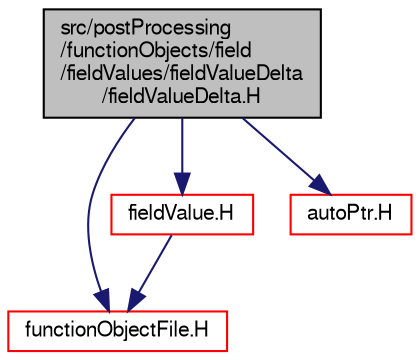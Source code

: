 digraph "src/postProcessing/functionObjects/field/fieldValues/fieldValueDelta/fieldValueDelta.H"
{
  bgcolor="transparent";
  edge [fontname="FreeSans",fontsize="10",labelfontname="FreeSans",labelfontsize="10"];
  node [fontname="FreeSans",fontsize="10",shape=record];
  Node0 [label="src/postProcessing\l/functionObjects/field\l/fieldValues/fieldValueDelta\l/fieldValueDelta.H",height=0.2,width=0.4,color="black", fillcolor="grey75", style="filled", fontcolor="black"];
  Node0 -> Node1 [color="midnightblue",fontsize="10",style="solid",fontname="FreeSans"];
  Node1 [label="functionObjectFile.H",height=0.2,width=0.4,color="red",URL="$a08954.html"];
  Node0 -> Node89 [color="midnightblue",fontsize="10",style="solid",fontname="FreeSans"];
  Node89 [label="fieldValue.H",height=0.2,width=0.4,color="red",URL="$a13313.html"];
  Node89 -> Node1 [color="midnightblue",fontsize="10",style="solid",fontname="FreeSans"];
  Node0 -> Node52 [color="midnightblue",fontsize="10",style="solid",fontname="FreeSans"];
  Node52 [label="autoPtr.H",height=0.2,width=0.4,color="red",URL="$a11078.html"];
}
